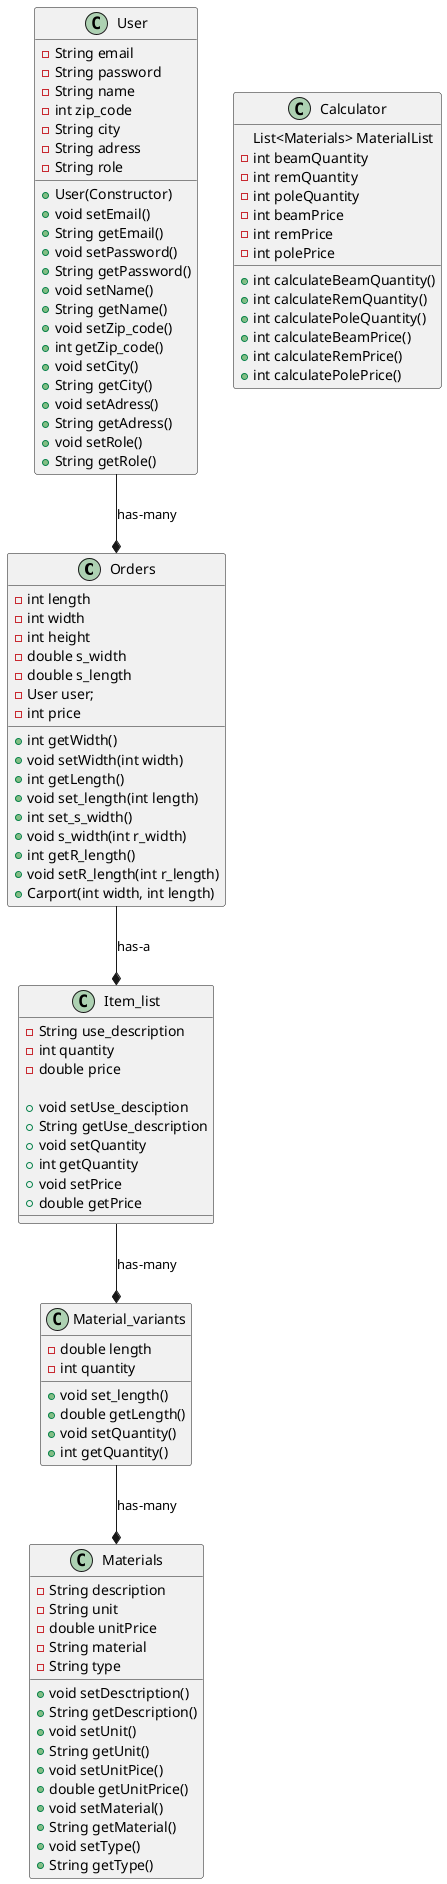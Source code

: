 @startuml

class Orders
class User
class Calculator
class Item_list
class Material_variants
class Materials

User --* Orders : has-many
Orders --* Item_list : has-a
Item_list --* Material_variants : has-many
Material_variants --* Materials : has-many



class Orders{
    -int length
    -int width
    -int height
    -double s_width
    -double s_length
    -User user;
    -int price


   +int getWidth()
   +void setWidth(int width)
   +int getLength()
   +void set_length(int length)
   +int set_s_width()
   +void s_width(int r_width)
   +int getR_length()
   +void setR_length(int r_length)
   +Carport(int width, int length)
}

static class Calculator{
    List<Materials> MaterialList
    -int beamQuantity
    -int remQuantity
    -int poleQuantity
    -int beamPrice
    -int remPrice
    -int polePrice

    +int calculateBeamQuantity()
    +int calculateRemQuantity()
    +int calculatePoleQuantity()
    +int calculateBeamPrice()
    +int calculateRemPrice()
    +int calculatePolePrice()
}

class User{
    -String email
    -String password
    -String name
    -int zip_code
    -String city
    -String adress
    -String role

    +User(Constructor)
    +void setEmail()
    +String getEmail()
    +void setPassword()
    +String getPassword()
    +void setName()
    +String getName()
    +void setZip_code()
    +int getZip_code()
    +void setCity()
    +String getCity()
    +void setAdress()
    +String getAdress()
    +void setRole()
    +String getRole()

}
class Item_list{
    -String use_description
    -int quantity
    -double price

    +void setUse_desciption
    +String getUse_description
    +void setQuantity
    +int getQuantity
    +void setPrice
    +double getPrice

}
class Materials{
    -String description
    -String unit
    -double unitPrice
    -String material
    -String type

    +void setDesctription()
    +String getDescription()
    +void setUnit()
    +String getUnit()
    +void setUnitPice()
    +double getUnitPrice()
    +void setMaterial()
    +String getMaterial()
    +void setType()
    +String getType()

}

class Material_variants {
    -double length
    -int quantity

    +void set_length()
    +double getLength()
    +void setQuantity()
    +int getQuantity()
}


@enduml